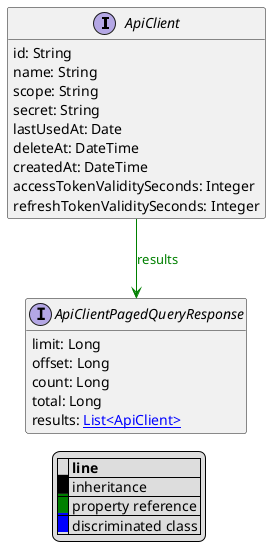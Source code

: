 @startuml

hide empty fields
hide empty methods
legend
|= |= line |
|<back:black>   </back>| inheritance |
|<back:green>   </back>| property reference |
|<back:blue>   </back>| discriminated class |
endlegend
interface ApiClient [[ApiClient.svg]]  {
    id: String
    name: String
    scope: String
    secret: String
    lastUsedAt: Date
    deleteAt: DateTime
    createdAt: DateTime
    accessTokenValiditySeconds: Integer
    refreshTokenValiditySeconds: Integer
}



interface ApiClientPagedQueryResponse [[ApiClientPagedQueryResponse.svg]]  {
    limit: Long
    offset: Long
    count: Long
    total: Long
    results: [[ApiClient.svg List<ApiClient>]]
}

ApiClient --> ApiClientPagedQueryResponse #green;text:green : "results"
@enduml
